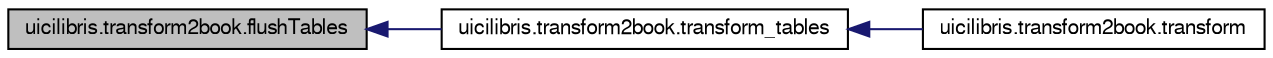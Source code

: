 digraph G
{
  edge [fontname="FreeSans",fontsize="10",labelfontname="FreeSans",labelfontsize="10"];
  node [fontname="FreeSans",fontsize="10",shape=record];
  rankdir="LR";
  Node1 [label="uicilibris.transform2book.flushTables",height=0.2,width=0.4,color="black", fillcolor="grey75", style="filled" fontcolor="black"];
  Node1 -> Node2 [dir="back",color="midnightblue",fontsize="10",style="solid",fontname="FreeSans"];
  Node2 [label="uicilibris.transform2book.transform_tables",height=0.2,width=0.4,color="black", fillcolor="white", style="filled",URL="$namespaceuicilibris_1_1transform2book.html#a6f184c9a3e65ab33b63b0c7828ce923a",tooltip="handle mediawiki tables"];
  Node2 -> Node3 [dir="back",color="midnightblue",fontsize="10",style="solid",fontname="FreeSans"];
  Node3 [label="uicilibris.transform2book.transform",height=0.2,width=0.4,color="black", fillcolor="white", style="filled",URL="$namespaceuicilibris_1_1transform2book.html#aa875aed0b73e352b8524d65ff86ce35f",tooltip="convert/transform one line in context of state for w2book (wiki to book)"];
}
